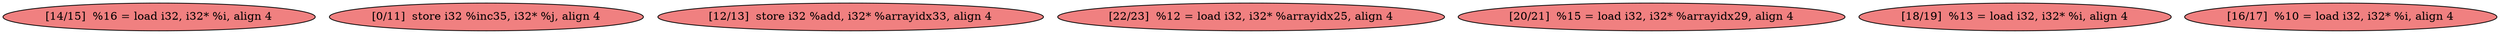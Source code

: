 
digraph G {


node330 [fillcolor=lightcoral,label="[14/15]  %16 = load i32, i32* %i, align 4",shape=ellipse,style=filled ]
node325 [fillcolor=lightcoral,label="[0/11]  store i32 %inc35, i32* %j, align 4",shape=ellipse,style=filled ]
node324 [fillcolor=lightcoral,label="[12/13]  store i32 %add, i32* %arrayidx33, align 4",shape=ellipse,style=filled ]
node327 [fillcolor=lightcoral,label="[22/23]  %12 = load i32, i32* %arrayidx25, align 4",shape=ellipse,style=filled ]
node326 [fillcolor=lightcoral,label="[20/21]  %15 = load i32, i32* %arrayidx29, align 4",shape=ellipse,style=filled ]
node328 [fillcolor=lightcoral,label="[18/19]  %13 = load i32, i32* %i, align 4",shape=ellipse,style=filled ]
node329 [fillcolor=lightcoral,label="[16/17]  %10 = load i32, i32* %i, align 4",shape=ellipse,style=filled ]



}
